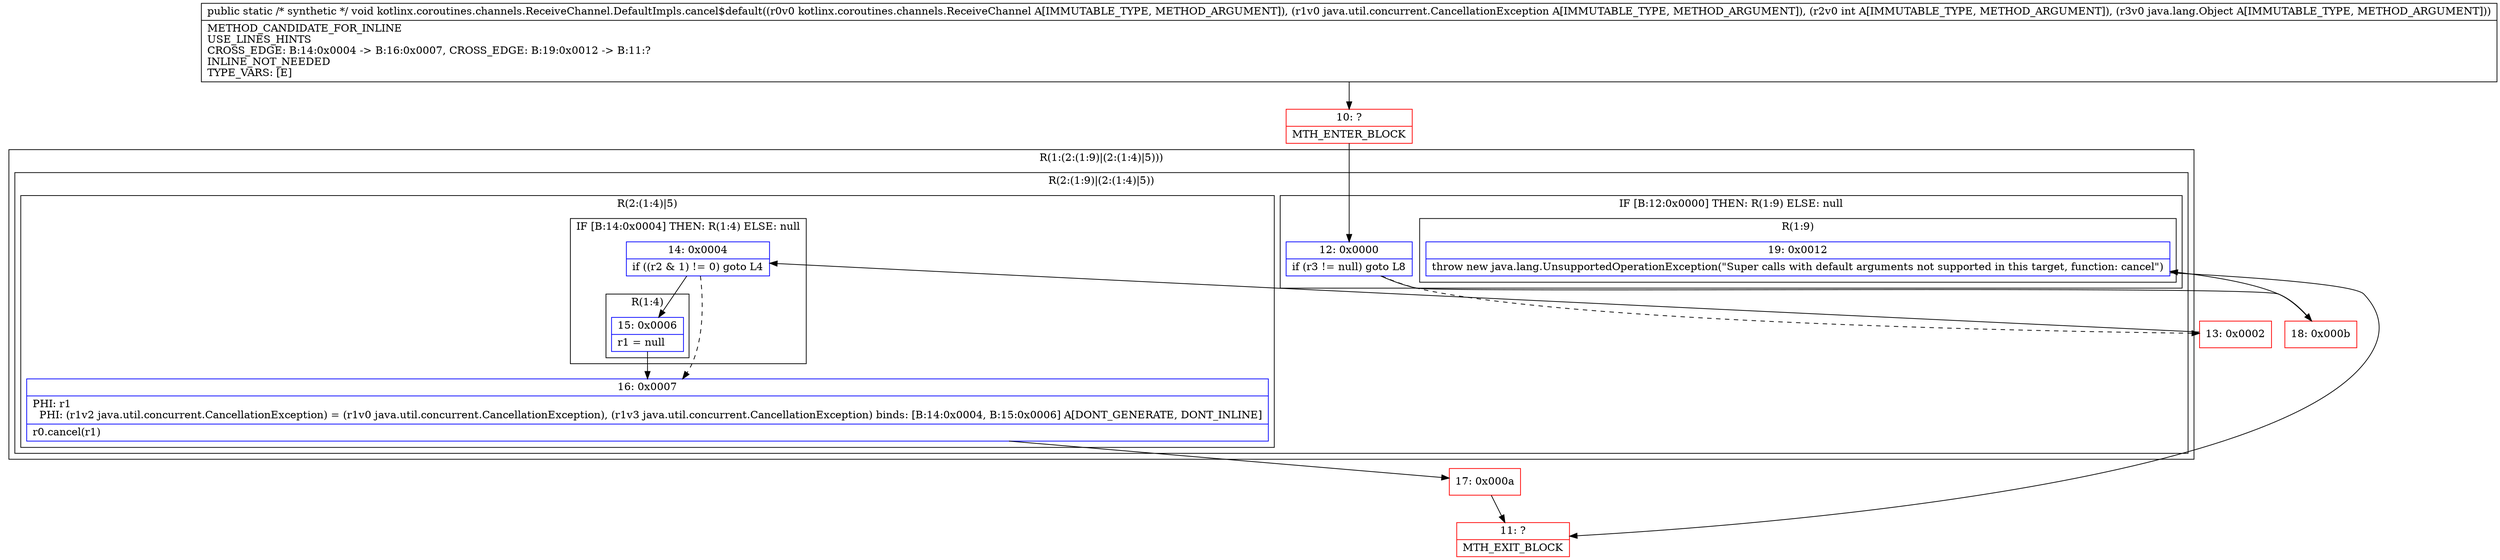 digraph "CFG forkotlinx.coroutines.channels.ReceiveChannel.DefaultImpls.cancel$default(Lkotlinx\/coroutines\/channels\/ReceiveChannel;Ljava\/util\/concurrent\/CancellationException;ILjava\/lang\/Object;)V" {
subgraph cluster_Region_1423878564 {
label = "R(1:(2:(1:9)|(2:(1:4)|5)))";
node [shape=record,color=blue];
subgraph cluster_Region_940423858 {
label = "R(2:(1:9)|(2:(1:4)|5))";
node [shape=record,color=blue];
subgraph cluster_IfRegion_810885022 {
label = "IF [B:12:0x0000] THEN: R(1:9) ELSE: null";
node [shape=record,color=blue];
Node_12 [shape=record,label="{12\:\ 0x0000|if (r3 != null) goto L8\l}"];
subgraph cluster_Region_175110803 {
label = "R(1:9)";
node [shape=record,color=blue];
Node_19 [shape=record,label="{19\:\ 0x0012|throw new java.lang.UnsupportedOperationException(\"Super calls with default arguments not supported in this target, function: cancel\")\l}"];
}
}
subgraph cluster_Region_735961587 {
label = "R(2:(1:4)|5)";
node [shape=record,color=blue];
subgraph cluster_IfRegion_2119177744 {
label = "IF [B:14:0x0004] THEN: R(1:4) ELSE: null";
node [shape=record,color=blue];
Node_14 [shape=record,label="{14\:\ 0x0004|if ((r2 & 1) != 0) goto L4\l}"];
subgraph cluster_Region_1717657515 {
label = "R(1:4)";
node [shape=record,color=blue];
Node_15 [shape=record,label="{15\:\ 0x0006|r1 = null\l}"];
}
}
Node_16 [shape=record,label="{16\:\ 0x0007|PHI: r1 \l  PHI: (r1v2 java.util.concurrent.CancellationException) = (r1v0 java.util.concurrent.CancellationException), (r1v3 java.util.concurrent.CancellationException) binds: [B:14:0x0004, B:15:0x0006] A[DONT_GENERATE, DONT_INLINE]\l|r0.cancel(r1)\l}"];
}
}
}
Node_10 [shape=record,color=red,label="{10\:\ ?|MTH_ENTER_BLOCK\l}"];
Node_13 [shape=record,color=red,label="{13\:\ 0x0002}"];
Node_17 [shape=record,color=red,label="{17\:\ 0x000a}"];
Node_11 [shape=record,color=red,label="{11\:\ ?|MTH_EXIT_BLOCK\l}"];
Node_18 [shape=record,color=red,label="{18\:\ 0x000b}"];
MethodNode[shape=record,label="{public static \/* synthetic *\/ void kotlinx.coroutines.channels.ReceiveChannel.DefaultImpls.cancel$default((r0v0 kotlinx.coroutines.channels.ReceiveChannel A[IMMUTABLE_TYPE, METHOD_ARGUMENT]), (r1v0 java.util.concurrent.CancellationException A[IMMUTABLE_TYPE, METHOD_ARGUMENT]), (r2v0 int A[IMMUTABLE_TYPE, METHOD_ARGUMENT]), (r3v0 java.lang.Object A[IMMUTABLE_TYPE, METHOD_ARGUMENT]))  | METHOD_CANDIDATE_FOR_INLINE\lUSE_LINES_HINTS\lCROSS_EDGE: B:14:0x0004 \-\> B:16:0x0007, CROSS_EDGE: B:19:0x0012 \-\> B:11:?\lINLINE_NOT_NEEDED\lTYPE_VARS: [E]\l}"];
MethodNode -> Node_10;Node_12 -> Node_13[style=dashed];
Node_12 -> Node_18;
Node_19 -> Node_11;
Node_14 -> Node_15;
Node_14 -> Node_16[style=dashed];
Node_15 -> Node_16;
Node_16 -> Node_17;
Node_10 -> Node_12;
Node_13 -> Node_14;
Node_17 -> Node_11;
Node_18 -> Node_19;
}

